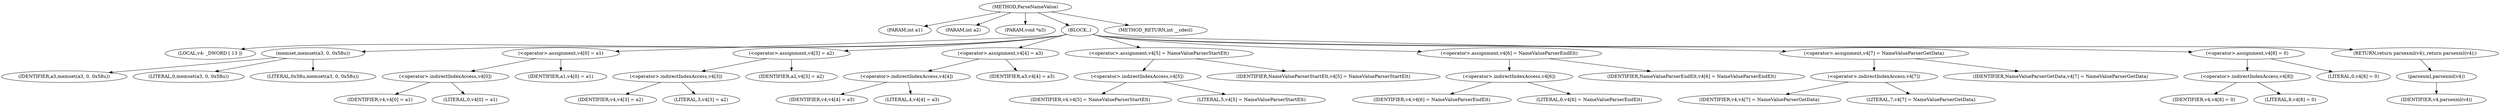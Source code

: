 digraph ParseNameValue {  
"1000102" [label = "(METHOD,ParseNameValue)" ]
"1000103" [label = "(PARAM,int a1)" ]
"1000104" [label = "(PARAM,int a2)" ]
"1000105" [label = "(PARAM,void *a3)" ]
"1000106" [label = "(BLOCK,,)" ]
"1000107" [label = "(LOCAL,v4: _DWORD [ 13 ])" ]
"1000108" [label = "(memset,memset(a3, 0, 0x58u))" ]
"1000109" [label = "(IDENTIFIER,a3,memset(a3, 0, 0x58u))" ]
"1000110" [label = "(LITERAL,0,memset(a3, 0, 0x58u))" ]
"1000111" [label = "(LITERAL,0x58u,memset(a3, 0, 0x58u))" ]
"1000112" [label = "(<operator>.assignment,v4[0] = a1)" ]
"1000113" [label = "(<operator>.indirectIndexAccess,v4[0])" ]
"1000114" [label = "(IDENTIFIER,v4,v4[0] = a1)" ]
"1000115" [label = "(LITERAL,0,v4[0] = a1)" ]
"1000116" [label = "(IDENTIFIER,a1,v4[0] = a1)" ]
"1000117" [label = "(<operator>.assignment,v4[3] = a2)" ]
"1000118" [label = "(<operator>.indirectIndexAccess,v4[3])" ]
"1000119" [label = "(IDENTIFIER,v4,v4[3] = a2)" ]
"1000120" [label = "(LITERAL,3,v4[3] = a2)" ]
"1000121" [label = "(IDENTIFIER,a2,v4[3] = a2)" ]
"1000122" [label = "(<operator>.assignment,v4[4] = a3)" ]
"1000123" [label = "(<operator>.indirectIndexAccess,v4[4])" ]
"1000124" [label = "(IDENTIFIER,v4,v4[4] = a3)" ]
"1000125" [label = "(LITERAL,4,v4[4] = a3)" ]
"1000126" [label = "(IDENTIFIER,a3,v4[4] = a3)" ]
"1000127" [label = "(<operator>.assignment,v4[5] = NameValueParserStartElt)" ]
"1000128" [label = "(<operator>.indirectIndexAccess,v4[5])" ]
"1000129" [label = "(IDENTIFIER,v4,v4[5] = NameValueParserStartElt)" ]
"1000130" [label = "(LITERAL,5,v4[5] = NameValueParserStartElt)" ]
"1000131" [label = "(IDENTIFIER,NameValueParserStartElt,v4[5] = NameValueParserStartElt)" ]
"1000132" [label = "(<operator>.assignment,v4[6] = NameValueParserEndElt)" ]
"1000133" [label = "(<operator>.indirectIndexAccess,v4[6])" ]
"1000134" [label = "(IDENTIFIER,v4,v4[6] = NameValueParserEndElt)" ]
"1000135" [label = "(LITERAL,6,v4[6] = NameValueParserEndElt)" ]
"1000136" [label = "(IDENTIFIER,NameValueParserEndElt,v4[6] = NameValueParserEndElt)" ]
"1000137" [label = "(<operator>.assignment,v4[7] = NameValueParserGetData)" ]
"1000138" [label = "(<operator>.indirectIndexAccess,v4[7])" ]
"1000139" [label = "(IDENTIFIER,v4,v4[7] = NameValueParserGetData)" ]
"1000140" [label = "(LITERAL,7,v4[7] = NameValueParserGetData)" ]
"1000141" [label = "(IDENTIFIER,NameValueParserGetData,v4[7] = NameValueParserGetData)" ]
"1000142" [label = "(<operator>.assignment,v4[8] = 0)" ]
"1000143" [label = "(<operator>.indirectIndexAccess,v4[8])" ]
"1000144" [label = "(IDENTIFIER,v4,v4[8] = 0)" ]
"1000145" [label = "(LITERAL,8,v4[8] = 0)" ]
"1000146" [label = "(LITERAL,0,v4[8] = 0)" ]
"1000147" [label = "(RETURN,return parsexml(v4);,return parsexml(v4);)" ]
"1000148" [label = "(parsexml,parsexml(v4))" ]
"1000149" [label = "(IDENTIFIER,v4,parsexml(v4))" ]
"1000150" [label = "(METHOD_RETURN,int __cdecl)" ]
  "1000102" -> "1000103" 
  "1000102" -> "1000104" 
  "1000102" -> "1000105" 
  "1000102" -> "1000106" 
  "1000102" -> "1000150" 
  "1000106" -> "1000107" 
  "1000106" -> "1000108" 
  "1000106" -> "1000112" 
  "1000106" -> "1000117" 
  "1000106" -> "1000122" 
  "1000106" -> "1000127" 
  "1000106" -> "1000132" 
  "1000106" -> "1000137" 
  "1000106" -> "1000142" 
  "1000106" -> "1000147" 
  "1000108" -> "1000109" 
  "1000108" -> "1000110" 
  "1000108" -> "1000111" 
  "1000112" -> "1000113" 
  "1000112" -> "1000116" 
  "1000113" -> "1000114" 
  "1000113" -> "1000115" 
  "1000117" -> "1000118" 
  "1000117" -> "1000121" 
  "1000118" -> "1000119" 
  "1000118" -> "1000120" 
  "1000122" -> "1000123" 
  "1000122" -> "1000126" 
  "1000123" -> "1000124" 
  "1000123" -> "1000125" 
  "1000127" -> "1000128" 
  "1000127" -> "1000131" 
  "1000128" -> "1000129" 
  "1000128" -> "1000130" 
  "1000132" -> "1000133" 
  "1000132" -> "1000136" 
  "1000133" -> "1000134" 
  "1000133" -> "1000135" 
  "1000137" -> "1000138" 
  "1000137" -> "1000141" 
  "1000138" -> "1000139" 
  "1000138" -> "1000140" 
  "1000142" -> "1000143" 
  "1000142" -> "1000146" 
  "1000143" -> "1000144" 
  "1000143" -> "1000145" 
  "1000147" -> "1000148" 
  "1000148" -> "1000149" 
}
